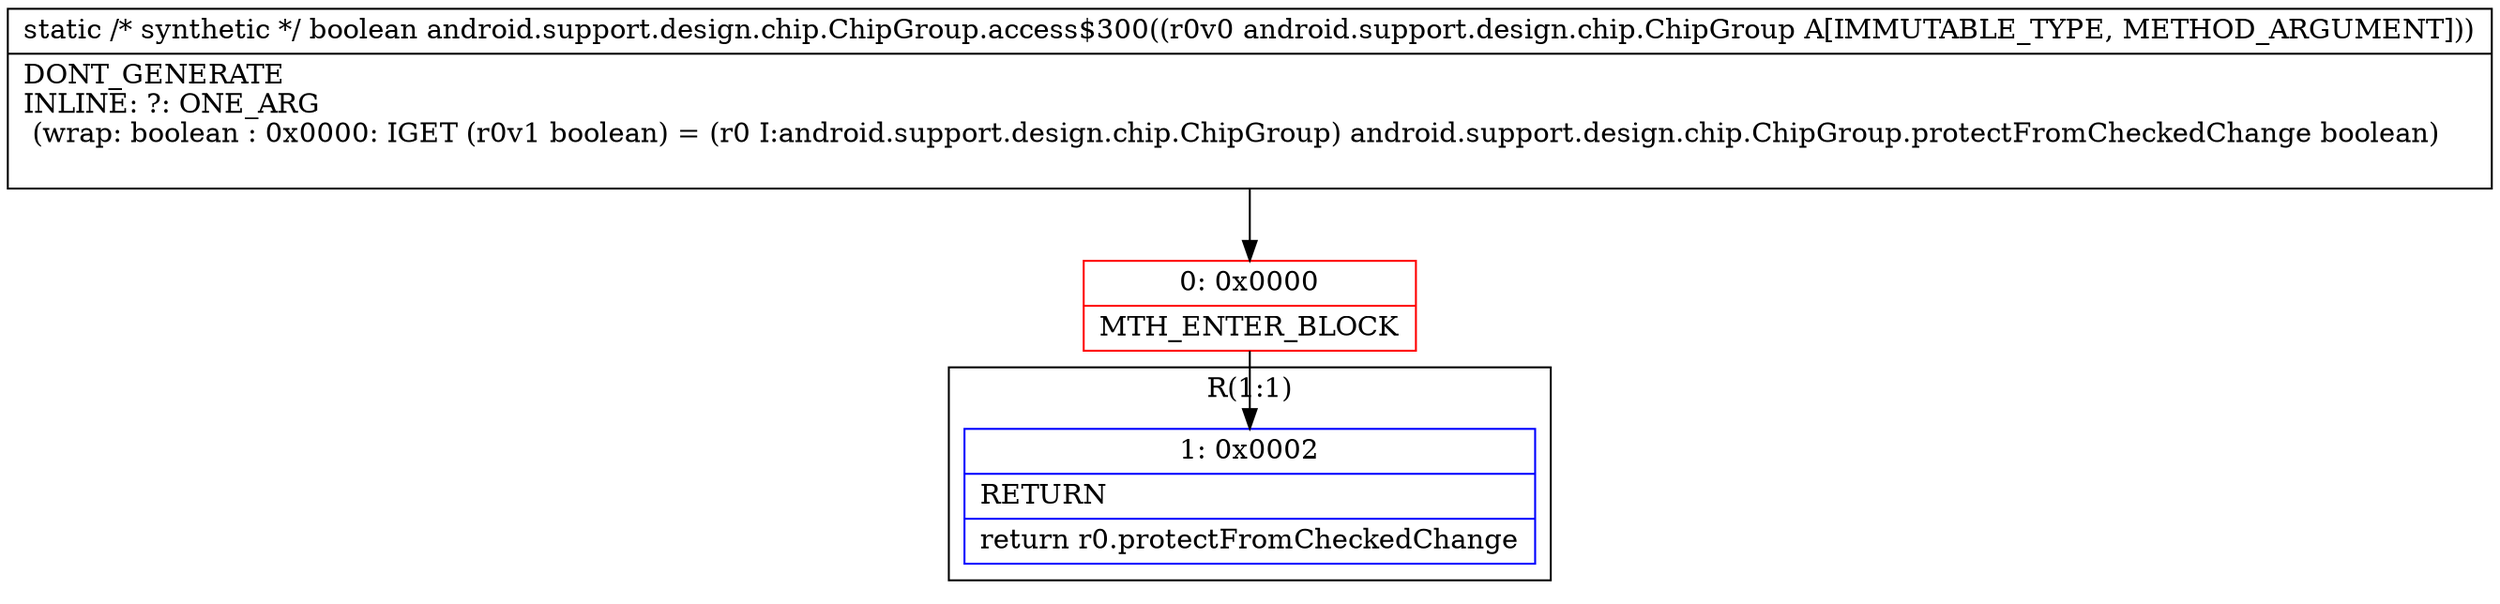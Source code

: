 digraph "CFG forandroid.support.design.chip.ChipGroup.access$300(Landroid\/support\/design\/chip\/ChipGroup;)Z" {
subgraph cluster_Region_1471567011 {
label = "R(1:1)";
node [shape=record,color=blue];
Node_1 [shape=record,label="{1\:\ 0x0002|RETURN\l|return r0.protectFromCheckedChange\l}"];
}
Node_0 [shape=record,color=red,label="{0\:\ 0x0000|MTH_ENTER_BLOCK\l}"];
MethodNode[shape=record,label="{static \/* synthetic *\/ boolean android.support.design.chip.ChipGroup.access$300((r0v0 android.support.design.chip.ChipGroup A[IMMUTABLE_TYPE, METHOD_ARGUMENT]))  | DONT_GENERATE\lINLINE: ?: ONE_ARG  \l  (wrap: boolean : 0x0000: IGET  (r0v1 boolean) = (r0 I:android.support.design.chip.ChipGroup) android.support.design.chip.ChipGroup.protectFromCheckedChange boolean)\l\l}"];
MethodNode -> Node_0;
Node_0 -> Node_1;
}

